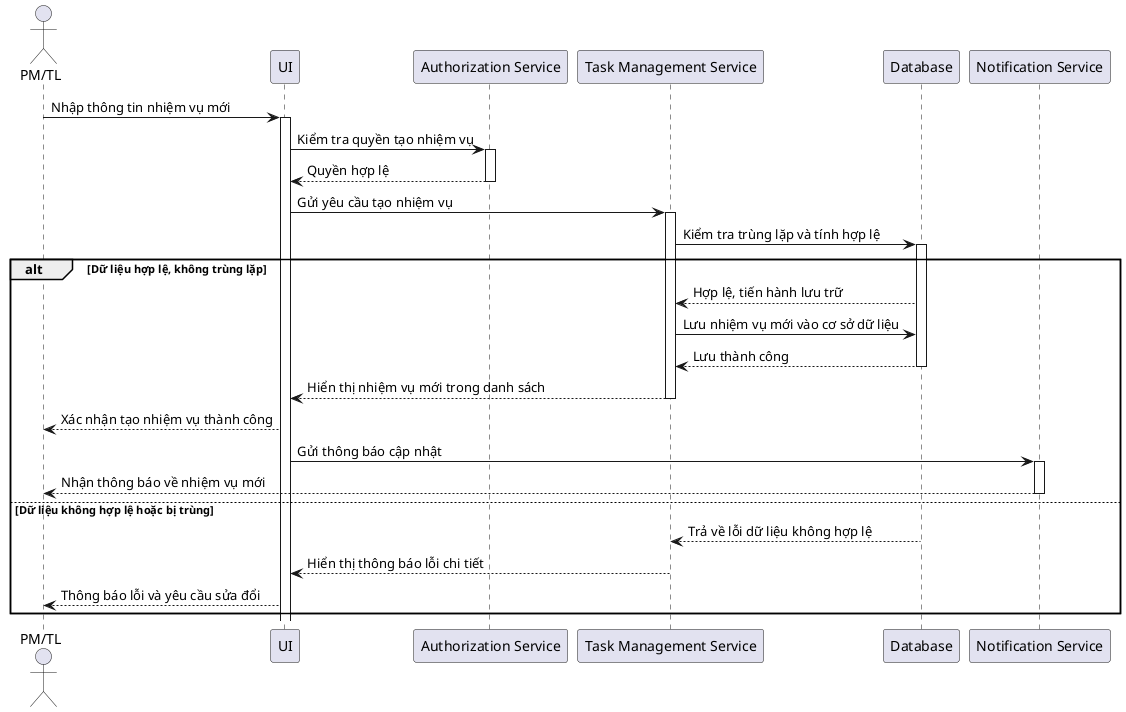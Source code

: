 @startuml
actor "PM/TL" as User

participant "UI" as UI
participant "Authorization Service"
participant "Task Management Service" as System
participant "Database" as DB
participant "Notification Service"

User -> UI: Nhập thông tin nhiệm vụ mới
activate UI

UI -> "Authorization Service": Kiểm tra quyền tạo nhiệm vụ
activate "Authorization Service"

"Authorization Service" --> UI: Quyền hợp lệ
deactivate "Authorization Service"

UI -> System: Gửi yêu cầu tạo nhiệm vụ
activate System

System -> DB: Kiểm tra trùng lặp và tính hợp lệ
activate DB

alt Dữ liệu hợp lệ, không trùng lặp
    DB --> System: Hợp lệ, tiến hành lưu trữ
    System -> DB: Lưu nhiệm vụ mới vào cơ sở dữ liệu
    DB --> System: Lưu thành công
    deactivate DB

    System --> UI: Hiển thị nhiệm vụ mới trong danh sách
    deactivate System
    UI --> User: Xác nhận tạo nhiệm vụ thành công

    UI -> "Notification Service": Gửi thông báo cập nhật
    activate "Notification Service"
    "Notification Service" --> User: Nhận thông báo về nhiệm vụ mới
    deactivate "Notification Service"

else Dữ liệu không hợp lệ hoặc bị trùng
    DB --> System: Trả về lỗi dữ liệu không hợp lệ
    deactivate DB

    System --> UI: Hiển thị thông báo lỗi chi tiết
    deactivate System
    UI --> User: Thông báo lỗi và yêu cầu sửa đổi
end

@enduml
